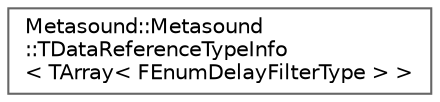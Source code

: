 digraph "Graphical Class Hierarchy"
{
 // INTERACTIVE_SVG=YES
 // LATEX_PDF_SIZE
  bgcolor="transparent";
  edge [fontname=Helvetica,fontsize=10,labelfontname=Helvetica,labelfontsize=10];
  node [fontname=Helvetica,fontsize=10,shape=box,height=0.2,width=0.4];
  rankdir="LR";
  Node0 [id="Node000000",label="Metasound::Metasound\l::TDataReferenceTypeInfo\l\< TArray\< FEnumDelayFilterType \> \>",height=0.2,width=0.4,color="grey40", fillcolor="white", style="filled",URL="$da/d4a/structMetasound_1_1_1_1Metasound_1_1TDataReferenceTypeInfo_3_01TArray_3_01FEnumDelayFilterType_01_4_01_4.html",tooltip=" "];
}
